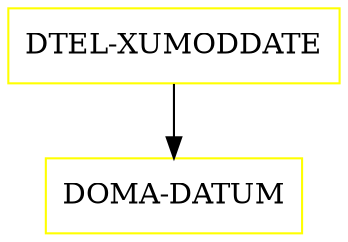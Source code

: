 digraph G {
  "DTEL-XUMODDATE" [shape=box,color=yellow];
  "DOMA-DATUM" [shape=box,color=yellow,URL="./DOMA_DATUM.html"];
  "DTEL-XUMODDATE" -> "DOMA-DATUM";
}
